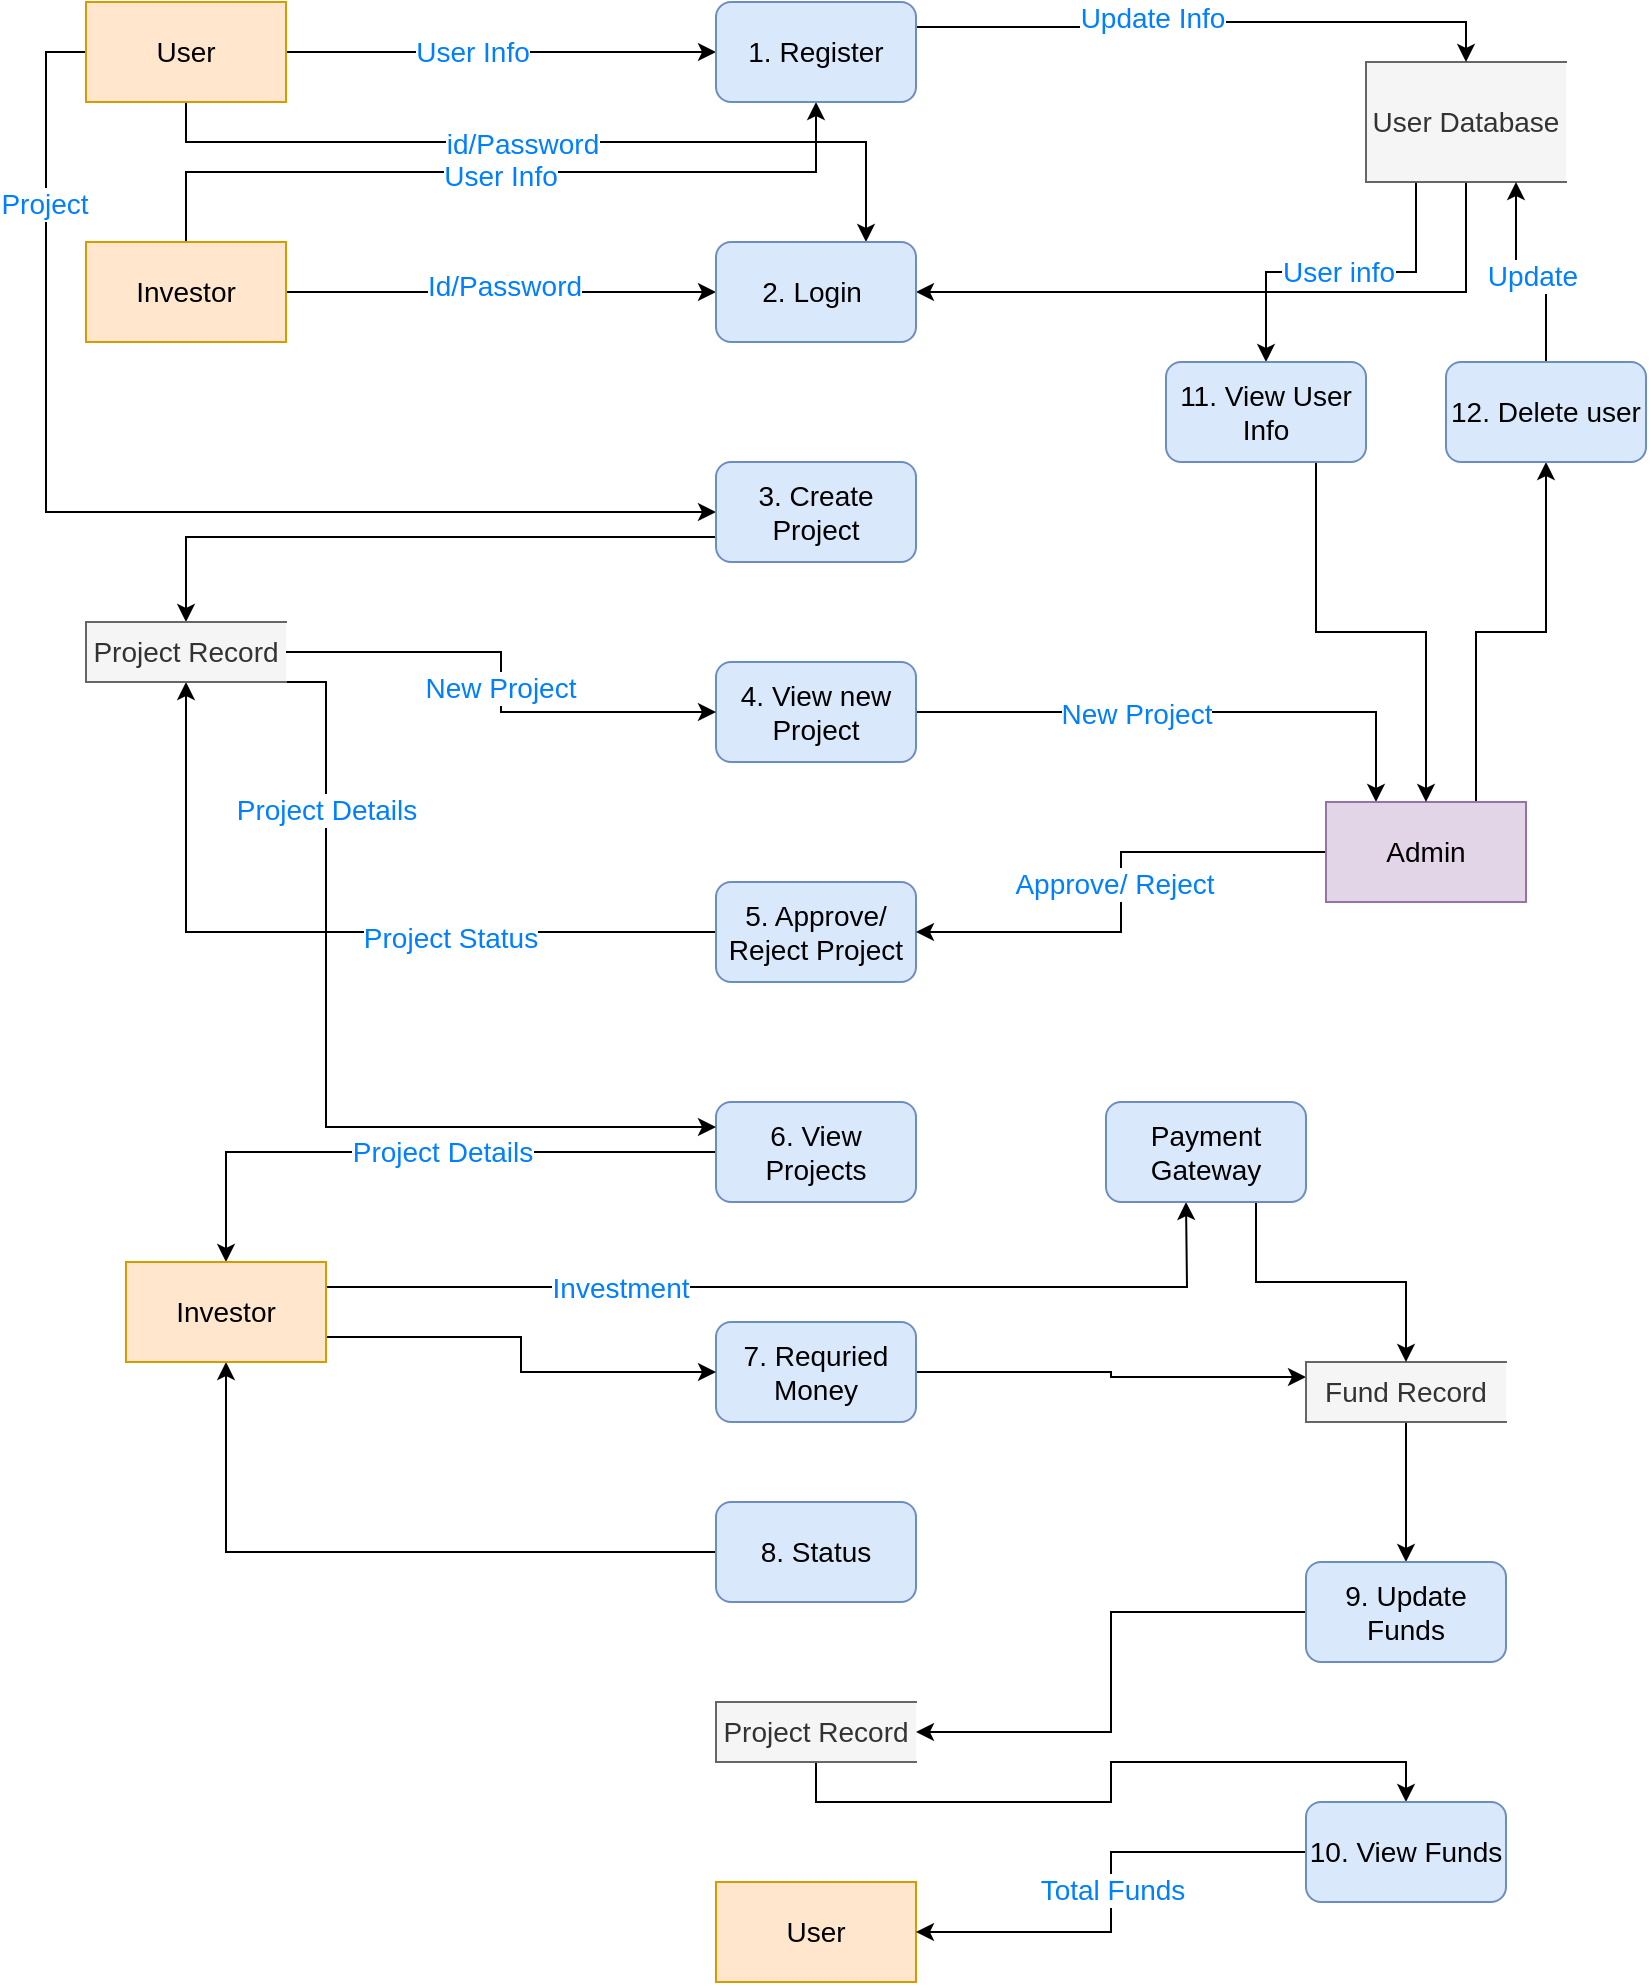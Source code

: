 <mxfile version="24.2.3" type="device">
  <diagram name="Page-1" id="hC_dS3WU4z2EBYXkW7_2">
    <mxGraphModel dx="1050" dy="522" grid="0" gridSize="10" guides="1" tooltips="1" connect="1" arrows="1" fold="1" page="1" pageScale="1" pageWidth="850" pageHeight="1100" math="0" shadow="0">
      <root>
        <mxCell id="0" />
        <mxCell id="1" parent="0" />
        <mxCell id="qhe81xx8y5uv3vRhweT2-10" style="edgeStyle=orthogonalEdgeStyle;rounded=0;orthogonalLoop=1;jettySize=auto;html=1;exitX=1;exitY=0.5;exitDx=0;exitDy=0;fontSize=14;fontColor=#007FFF;" parent="1" source="ym1fQNykqVUtooWXVhN--1" target="ym1fQNykqVUtooWXVhN--6" edge="1">
          <mxGeometry relative="1" as="geometry" />
        </mxCell>
        <mxCell id="qhe81xx8y5uv3vRhweT2-11" value="User Info" style="edgeLabel;html=1;align=center;verticalAlign=middle;resizable=0;points=[];fontSize=14;fontColor=#007FFF;" parent="qhe81xx8y5uv3vRhweT2-10" vertex="1" connectable="0">
          <mxGeometry x="-0.141" y="-5" relative="1" as="geometry">
            <mxPoint y="-5" as="offset" />
          </mxGeometry>
        </mxCell>
        <mxCell id="qhe81xx8y5uv3vRhweT2-20" style="edgeStyle=orthogonalEdgeStyle;rounded=0;orthogonalLoop=1;jettySize=auto;html=1;exitX=0.5;exitY=1;exitDx=0;exitDy=0;entryX=0.75;entryY=0;entryDx=0;entryDy=0;fontSize=14;fontColor=#007FFF;" parent="1" source="ym1fQNykqVUtooWXVhN--1" target="ym1fQNykqVUtooWXVhN--7" edge="1">
          <mxGeometry relative="1" as="geometry">
            <Array as="points">
              <mxPoint x="110" y="150" />
              <mxPoint x="450" y="150" />
            </Array>
          </mxGeometry>
        </mxCell>
        <mxCell id="qhe81xx8y5uv3vRhweT2-21" value="id/Password" style="edgeLabel;html=1;align=center;verticalAlign=middle;resizable=0;points=[];fontSize=14;fontColor=#007FFF;" parent="qhe81xx8y5uv3vRhweT2-20" vertex="1" connectable="0">
          <mxGeometry x="-0.084" y="-1" relative="1" as="geometry">
            <mxPoint as="offset" />
          </mxGeometry>
        </mxCell>
        <mxCell id="qhe81xx8y5uv3vRhweT2-23" style="edgeStyle=orthogonalEdgeStyle;rounded=0;orthogonalLoop=1;jettySize=auto;html=1;exitX=0;exitY=0.5;exitDx=0;exitDy=0;entryX=0;entryY=0.5;entryDx=0;entryDy=0;fontSize=14;fontColor=#007FFF;" parent="1" source="ym1fQNykqVUtooWXVhN--1" target="ym1fQNykqVUtooWXVhN--8" edge="1">
          <mxGeometry relative="1" as="geometry" />
        </mxCell>
        <mxCell id="qhe81xx8y5uv3vRhweT2-24" value="Project" style="edgeLabel;html=1;align=center;verticalAlign=middle;resizable=0;points=[];fontSize=14;fontColor=#007FFF;" parent="qhe81xx8y5uv3vRhweT2-23" vertex="1" connectable="0">
          <mxGeometry x="-0.578" y="-1" relative="1" as="geometry">
            <mxPoint y="-28" as="offset" />
          </mxGeometry>
        </mxCell>
        <mxCell id="ym1fQNykqVUtooWXVhN--1" value="User" style="html=1;dashed=0;whiteSpace=wrap;labelBackgroundColor=none;rounded=0;fontSize=14;fillColor=#ffe6cc;strokeColor=#d79b00;" parent="1" vertex="1">
          <mxGeometry x="60" y="80" width="100" height="50" as="geometry" />
        </mxCell>
        <mxCell id="qhe81xx8y5uv3vRhweT2-14" style="edgeStyle=orthogonalEdgeStyle;rounded=0;orthogonalLoop=1;jettySize=auto;html=1;exitX=0.5;exitY=0;exitDx=0;exitDy=0;entryX=0.5;entryY=1;entryDx=0;entryDy=0;fontSize=14;fontColor=#007FFF;" parent="1" source="ym1fQNykqVUtooWXVhN--2" target="ym1fQNykqVUtooWXVhN--6" edge="1">
          <mxGeometry relative="1" as="geometry" />
        </mxCell>
        <mxCell id="qhe81xx8y5uv3vRhweT2-15" value="User Info" style="edgeLabel;html=1;align=center;verticalAlign=middle;resizable=0;points=[];fontSize=14;fontColor=#007FFF;" parent="qhe81xx8y5uv3vRhweT2-14" vertex="1" connectable="0">
          <mxGeometry x="-0.004" y="-2" relative="1" as="geometry">
            <mxPoint as="offset" />
          </mxGeometry>
        </mxCell>
        <mxCell id="qhe81xx8y5uv3vRhweT2-17" style="edgeStyle=orthogonalEdgeStyle;rounded=0;orthogonalLoop=1;jettySize=auto;html=1;exitX=1;exitY=0.5;exitDx=0;exitDy=0;entryX=0;entryY=0.5;entryDx=0;entryDy=0;fontSize=14;fontColor=#007FFF;" parent="1" source="ym1fQNykqVUtooWXVhN--2" target="ym1fQNykqVUtooWXVhN--7" edge="1">
          <mxGeometry relative="1" as="geometry" />
        </mxCell>
        <mxCell id="qhe81xx8y5uv3vRhweT2-18" value="Id/Password" style="edgeLabel;html=1;align=center;verticalAlign=middle;resizable=0;points=[];fontSize=14;fontColor=#007FFF;" parent="qhe81xx8y5uv3vRhweT2-17" vertex="1" connectable="0">
          <mxGeometry x="0.014" y="3" relative="1" as="geometry">
            <mxPoint as="offset" />
          </mxGeometry>
        </mxCell>
        <mxCell id="ym1fQNykqVUtooWXVhN--2" value="Investor" style="html=1;dashed=0;whiteSpace=wrap;labelBackgroundColor=none;rounded=0;fontSize=14;fillColor=#ffe6cc;strokeColor=#d79b00;" parent="1" vertex="1">
          <mxGeometry x="60" y="200" width="100" height="50" as="geometry" />
        </mxCell>
        <mxCell id="qhe81xx8y5uv3vRhweT2-22" style="edgeStyle=orthogonalEdgeStyle;rounded=0;orthogonalLoop=1;jettySize=auto;html=1;exitX=0.5;exitY=1;exitDx=0;exitDy=0;entryX=1;entryY=0.5;entryDx=0;entryDy=0;fontSize=14;fontColor=#007FFF;" parent="1" source="ym1fQNykqVUtooWXVhN--3" target="ym1fQNykqVUtooWXVhN--7" edge="1">
          <mxGeometry relative="1" as="geometry" />
        </mxCell>
        <mxCell id="qhe81xx8y5uv3vRhweT2-34" style="edgeStyle=orthogonalEdgeStyle;rounded=0;orthogonalLoop=1;jettySize=auto;html=1;exitX=0.25;exitY=1;exitDx=0;exitDy=0;fontSize=14;fontColor=#007FFF;" parent="1" source="ym1fQNykqVUtooWXVhN--3" target="qhe81xx8y5uv3vRhweT2-8" edge="1">
          <mxGeometry relative="1" as="geometry" />
        </mxCell>
        <mxCell id="qhe81xx8y5uv3vRhweT2-35" value="User info" style="edgeLabel;html=1;align=center;verticalAlign=middle;resizable=0;points=[];fontSize=14;fontColor=#007FFF;" parent="qhe81xx8y5uv3vRhweT2-34" vertex="1" connectable="0">
          <mxGeometry x="0.022" relative="1" as="geometry">
            <mxPoint as="offset" />
          </mxGeometry>
        </mxCell>
        <mxCell id="ym1fQNykqVUtooWXVhN--3" value="User Database" style="html=1;dashed=0;whiteSpace=wrap;shape=partialRectangle;right=0;labelBackgroundColor=none;rounded=1;fontSize=14;fontColor=#333333;fillColor=#f5f5f5;strokeColor=#666666;" parent="1" vertex="1">
          <mxGeometry x="700" y="110" width="100" height="60" as="geometry" />
        </mxCell>
        <mxCell id="qhe81xx8y5uv3vRhweT2-12" style="edgeStyle=orthogonalEdgeStyle;rounded=0;orthogonalLoop=1;jettySize=auto;html=1;exitX=1;exitY=0.25;exitDx=0;exitDy=0;entryX=0.5;entryY=0;entryDx=0;entryDy=0;fontSize=14;fontColor=#007FFF;" parent="1" source="ym1fQNykqVUtooWXVhN--6" target="ym1fQNykqVUtooWXVhN--3" edge="1">
          <mxGeometry relative="1" as="geometry" />
        </mxCell>
        <mxCell id="qhe81xx8y5uv3vRhweT2-13" value="Update Info" style="edgeLabel;html=1;align=center;verticalAlign=middle;resizable=0;points=[];fontSize=14;fontColor=#007FFF;" parent="qhe81xx8y5uv3vRhweT2-12" vertex="1" connectable="0">
          <mxGeometry x="-0.194" y="2" relative="1" as="geometry">
            <mxPoint as="offset" />
          </mxGeometry>
        </mxCell>
        <mxCell id="ym1fQNykqVUtooWXVhN--6" value="1. Register" style="html=1;dashed=0;whiteSpace=wrap;rounded=1;fontSize=14;fillColor=#dae8fc;strokeColor=#6c8ebf;" parent="1" vertex="1">
          <mxGeometry x="375" y="80" width="100" height="50" as="geometry" />
        </mxCell>
        <mxCell id="ym1fQNykqVUtooWXVhN--7" value="2. Login&amp;nbsp;" style="html=1;dashed=0;whiteSpace=wrap;rounded=1;fontSize=14;fillColor=#dae8fc;strokeColor=#6c8ebf;" parent="1" vertex="1">
          <mxGeometry x="375" y="200" width="100" height="50" as="geometry" />
        </mxCell>
        <mxCell id="qhe81xx8y5uv3vRhweT2-25" style="edgeStyle=orthogonalEdgeStyle;rounded=0;orthogonalLoop=1;jettySize=auto;html=1;exitX=0;exitY=0.75;exitDx=0;exitDy=0;entryX=0.5;entryY=0;entryDx=0;entryDy=0;fontSize=14;fontColor=#007FFF;" parent="1" source="ym1fQNykqVUtooWXVhN--8" target="qhe81xx8y5uv3vRhweT2-1" edge="1">
          <mxGeometry relative="1" as="geometry" />
        </mxCell>
        <mxCell id="ym1fQNykqVUtooWXVhN--8" value="3. Create Project" style="html=1;dashed=0;whiteSpace=wrap;rounded=1;fontSize=14;fillColor=#dae8fc;strokeColor=#6c8ebf;" parent="1" vertex="1">
          <mxGeometry x="375" y="310" width="100" height="50" as="geometry" />
        </mxCell>
        <mxCell id="qhe81xx8y5uv3vRhweT2-28" style="edgeStyle=orthogonalEdgeStyle;rounded=0;orthogonalLoop=1;jettySize=auto;html=1;exitX=1;exitY=0.5;exitDx=0;exitDy=0;entryX=0.25;entryY=0;entryDx=0;entryDy=0;fontSize=14;fontColor=#007FFF;" parent="1" source="ym1fQNykqVUtooWXVhN--9" target="qhe81xx8y5uv3vRhweT2-7" edge="1">
          <mxGeometry relative="1" as="geometry" />
        </mxCell>
        <mxCell id="qhe81xx8y5uv3vRhweT2-29" value="New Project" style="edgeLabel;html=1;align=center;verticalAlign=middle;resizable=0;points=[];fontSize=14;fontColor=#007FFF;" parent="qhe81xx8y5uv3vRhweT2-28" vertex="1" connectable="0">
          <mxGeometry x="-0.203" y="-1" relative="1" as="geometry">
            <mxPoint as="offset" />
          </mxGeometry>
        </mxCell>
        <mxCell id="ym1fQNykqVUtooWXVhN--9" value="4. View new Project" style="html=1;dashed=0;whiteSpace=wrap;rounded=1;fontSize=14;fillColor=#dae8fc;strokeColor=#6c8ebf;" parent="1" vertex="1">
          <mxGeometry x="375" y="410" width="100" height="50" as="geometry" />
        </mxCell>
        <mxCell id="qhe81xx8y5uv3vRhweT2-39" style="edgeStyle=orthogonalEdgeStyle;rounded=0;orthogonalLoop=1;jettySize=auto;html=1;exitX=0;exitY=0.5;exitDx=0;exitDy=0;entryX=0.5;entryY=1;entryDx=0;entryDy=0;fontSize=14;fontColor=#007FFF;" parent="1" source="ym1fQNykqVUtooWXVhN--10" target="qhe81xx8y5uv3vRhweT2-1" edge="1">
          <mxGeometry relative="1" as="geometry" />
        </mxCell>
        <mxCell id="qhe81xx8y5uv3vRhweT2-40" value="Project Status" style="edgeLabel;html=1;align=center;verticalAlign=middle;resizable=0;points=[];fontSize=14;fontColor=#007FFF;" parent="qhe81xx8y5uv3vRhweT2-39" vertex="1" connectable="0">
          <mxGeometry x="-0.321" y="3" relative="1" as="geometry">
            <mxPoint x="-1" as="offset" />
          </mxGeometry>
        </mxCell>
        <mxCell id="ym1fQNykqVUtooWXVhN--10" value="5. Approve/ Reject Project" style="html=1;dashed=0;whiteSpace=wrap;rounded=1;fontSize=14;fillColor=#dae8fc;strokeColor=#6c8ebf;" parent="1" vertex="1">
          <mxGeometry x="375" y="520" width="100" height="50" as="geometry" />
        </mxCell>
        <mxCell id="qhe81xx8y5uv3vRhweT2-43" style="edgeStyle=orthogonalEdgeStyle;rounded=0;orthogonalLoop=1;jettySize=auto;html=1;exitX=0;exitY=0.5;exitDx=0;exitDy=0;entryX=0.5;entryY=0;entryDx=0;entryDy=0;fontSize=14;fontColor=#007FFF;" parent="1" source="ym1fQNykqVUtooWXVhN--11" target="qhe81xx8y5uv3vRhweT2-3" edge="1">
          <mxGeometry relative="1" as="geometry" />
        </mxCell>
        <mxCell id="qhe81xx8y5uv3vRhweT2-44" value="Project Details" style="edgeLabel;html=1;align=center;verticalAlign=middle;resizable=0;points=[];fontSize=14;fontColor=#007FFF;" parent="qhe81xx8y5uv3vRhweT2-43" vertex="1" connectable="0">
          <mxGeometry x="-0.082" relative="1" as="geometry">
            <mxPoint as="offset" />
          </mxGeometry>
        </mxCell>
        <mxCell id="ym1fQNykqVUtooWXVhN--11" value="6. View Projects" style="html=1;dashed=0;whiteSpace=wrap;rounded=1;fontSize=14;fillColor=#dae8fc;strokeColor=#6c8ebf;" parent="1" vertex="1">
          <mxGeometry x="375" y="630" width="100" height="50" as="geometry" />
        </mxCell>
        <mxCell id="qhe81xx8y5uv3vRhweT2-49" style="edgeStyle=orthogonalEdgeStyle;rounded=0;orthogonalLoop=1;jettySize=auto;html=1;exitX=1;exitY=0.5;exitDx=0;exitDy=0;entryX=0;entryY=0.25;entryDx=0;entryDy=0;fontSize=14;fontColor=#007FFF;" parent="1" source="ym1fQNykqVUtooWXVhN--12" target="qhe81xx8y5uv3vRhweT2-48" edge="1">
          <mxGeometry relative="1" as="geometry" />
        </mxCell>
        <mxCell id="ym1fQNykqVUtooWXVhN--12" value="7. Requried Money" style="html=1;dashed=0;whiteSpace=wrap;rounded=1;fontSize=14;fillColor=#dae8fc;strokeColor=#6c8ebf;" parent="1" vertex="1">
          <mxGeometry x="375" y="740" width="100" height="50" as="geometry" />
        </mxCell>
        <mxCell id="qhe81xx8y5uv3vRhweT2-62" style="edgeStyle=orthogonalEdgeStyle;rounded=0;orthogonalLoop=1;jettySize=auto;html=1;exitX=0;exitY=0.5;exitDx=0;exitDy=0;entryX=0.5;entryY=1;entryDx=0;entryDy=0;fontSize=14;fontColor=#007FFF;" parent="1" source="ym1fQNykqVUtooWXVhN--13" target="qhe81xx8y5uv3vRhweT2-3" edge="1">
          <mxGeometry relative="1" as="geometry" />
        </mxCell>
        <mxCell id="ym1fQNykqVUtooWXVhN--13" value="8. Status" style="html=1;dashed=0;whiteSpace=wrap;rounded=1;fontSize=14;fillColor=#dae8fc;strokeColor=#6c8ebf;" parent="1" vertex="1">
          <mxGeometry x="375" y="830" width="100" height="50" as="geometry" />
        </mxCell>
        <mxCell id="qhe81xx8y5uv3vRhweT2-26" style="edgeStyle=orthogonalEdgeStyle;rounded=0;orthogonalLoop=1;jettySize=auto;html=1;exitX=1;exitY=0.5;exitDx=0;exitDy=0;entryX=0;entryY=0.5;entryDx=0;entryDy=0;fontSize=14;fontColor=#007FFF;" parent="1" source="qhe81xx8y5uv3vRhweT2-1" target="ym1fQNykqVUtooWXVhN--9" edge="1">
          <mxGeometry relative="1" as="geometry" />
        </mxCell>
        <mxCell id="qhe81xx8y5uv3vRhweT2-27" value="New Project" style="edgeLabel;html=1;align=center;verticalAlign=middle;resizable=0;points=[];fontSize=14;fontColor=#007FFF;" parent="qhe81xx8y5uv3vRhweT2-26" vertex="1" connectable="0">
          <mxGeometry x="0.019" y="-1" relative="1" as="geometry">
            <mxPoint as="offset" />
          </mxGeometry>
        </mxCell>
        <mxCell id="qhe81xx8y5uv3vRhweT2-41" style="edgeStyle=orthogonalEdgeStyle;rounded=0;orthogonalLoop=1;jettySize=auto;html=1;exitX=0.75;exitY=1;exitDx=0;exitDy=0;entryX=0;entryY=0.25;entryDx=0;entryDy=0;fontSize=14;fontColor=#007FFF;" parent="1" source="qhe81xx8y5uv3vRhweT2-1" target="ym1fQNykqVUtooWXVhN--11" edge="1">
          <mxGeometry relative="1" as="geometry">
            <Array as="points">
              <mxPoint x="180" y="420" />
              <mxPoint x="180" y="642" />
            </Array>
          </mxGeometry>
        </mxCell>
        <mxCell id="qhe81xx8y5uv3vRhweT2-42" value="Project Details" style="edgeLabel;html=1;align=center;verticalAlign=middle;resizable=0;points=[];fontSize=14;fontColor=#007FFF;" parent="qhe81xx8y5uv3vRhweT2-41" vertex="1" connectable="0">
          <mxGeometry x="-0.529" relative="1" as="geometry">
            <mxPoint as="offset" />
          </mxGeometry>
        </mxCell>
        <mxCell id="qhe81xx8y5uv3vRhweT2-1" value="Project Record" style="html=1;dashed=0;whiteSpace=wrap;shape=partialRectangle;right=0;fontSize=14;fontColor=#333333;fillColor=#f5f5f5;strokeColor=#666666;" parent="1" vertex="1">
          <mxGeometry x="60" y="390" width="100" height="30" as="geometry" />
        </mxCell>
        <mxCell id="qhe81xx8y5uv3vRhweT2-60" style="edgeStyle=orthogonalEdgeStyle;rounded=0;orthogonalLoop=1;jettySize=auto;html=1;exitX=0.5;exitY=1;exitDx=0;exitDy=0;fontSize=14;fontColor=#007FFF;" parent="1" source="qhe81xx8y5uv3vRhweT2-2" target="qhe81xx8y5uv3vRhweT2-5" edge="1">
          <mxGeometry relative="1" as="geometry" />
        </mxCell>
        <mxCell id="qhe81xx8y5uv3vRhweT2-2" value="Project Record" style="html=1;dashed=0;whiteSpace=wrap;shape=partialRectangle;right=0;fontSize=14;fontColor=#333333;fillColor=#f5f5f5;strokeColor=#666666;" parent="1" vertex="1">
          <mxGeometry x="375" y="930" width="100" height="30" as="geometry" />
        </mxCell>
        <mxCell id="qhe81xx8y5uv3vRhweT2-45" style="edgeStyle=orthogonalEdgeStyle;rounded=0;orthogonalLoop=1;jettySize=auto;html=1;exitX=1;exitY=0.75;exitDx=0;exitDy=0;entryX=0;entryY=0.5;entryDx=0;entryDy=0;fontSize=14;fontColor=#007FFF;" parent="1" source="qhe81xx8y5uv3vRhweT2-3" target="ym1fQNykqVUtooWXVhN--12" edge="1">
          <mxGeometry relative="1" as="geometry" />
        </mxCell>
        <mxCell id="qhe81xx8y5uv3vRhweT2-54" style="edgeStyle=orthogonalEdgeStyle;rounded=0;orthogonalLoop=1;jettySize=auto;html=1;exitX=1;exitY=0.25;exitDx=0;exitDy=0;fontSize=14;fontColor=#007FFF;" parent="1" source="qhe81xx8y5uv3vRhweT2-3" edge="1">
          <mxGeometry relative="1" as="geometry">
            <mxPoint x="610" y="680.0" as="targetPoint" />
          </mxGeometry>
        </mxCell>
        <mxCell id="qhe81xx8y5uv3vRhweT2-57" value="Investment" style="edgeLabel;html=1;align=center;verticalAlign=middle;resizable=0;points=[];fontSize=14;fontColor=#007FFF;" parent="qhe81xx8y5uv3vRhweT2-54" vertex="1" connectable="0">
          <mxGeometry x="-0.38" relative="1" as="geometry">
            <mxPoint as="offset" />
          </mxGeometry>
        </mxCell>
        <mxCell id="qhe81xx8y5uv3vRhweT2-3" value="Investor" style="html=1;dashed=0;whiteSpace=wrap;labelBackgroundColor=none;rounded=0;fontSize=14;fillColor=#ffe6cc;strokeColor=#d79b00;" parent="1" vertex="1">
          <mxGeometry x="80" y="710" width="100" height="50" as="geometry" />
        </mxCell>
        <mxCell id="qhe81xx8y5uv3vRhweT2-4" value="User" style="html=1;dashed=0;whiteSpace=wrap;labelBackgroundColor=none;rounded=0;fontSize=14;fillColor=#ffe6cc;strokeColor=#d79b00;" parent="1" vertex="1">
          <mxGeometry x="375" y="1020" width="100" height="50" as="geometry" />
        </mxCell>
        <mxCell id="qhe81xx8y5uv3vRhweT2-58" style="edgeStyle=orthogonalEdgeStyle;rounded=0;orthogonalLoop=1;jettySize=auto;html=1;exitX=0;exitY=0.5;exitDx=0;exitDy=0;entryX=1;entryY=0.5;entryDx=0;entryDy=0;fontSize=14;fontColor=#007FFF;" parent="1" source="qhe81xx8y5uv3vRhweT2-5" target="qhe81xx8y5uv3vRhweT2-4" edge="1">
          <mxGeometry relative="1" as="geometry" />
        </mxCell>
        <mxCell id="qhe81xx8y5uv3vRhweT2-59" value="Total Funds" style="edgeLabel;html=1;align=center;verticalAlign=middle;resizable=0;points=[];fontSize=14;fontColor=#007FFF;" parent="qhe81xx8y5uv3vRhweT2-58" vertex="1" connectable="0">
          <mxGeometry x="-0.003" relative="1" as="geometry">
            <mxPoint y="-1" as="offset" />
          </mxGeometry>
        </mxCell>
        <mxCell id="qhe81xx8y5uv3vRhweT2-5" value="10. View Funds" style="html=1;dashed=0;whiteSpace=wrap;rounded=1;fontSize=14;fillColor=#dae8fc;strokeColor=#6c8ebf;" parent="1" vertex="1">
          <mxGeometry x="670" y="980" width="100" height="50" as="geometry" />
        </mxCell>
        <mxCell id="qhe81xx8y5uv3vRhweT2-51" style="edgeStyle=orthogonalEdgeStyle;rounded=0;orthogonalLoop=1;jettySize=auto;html=1;exitX=0.5;exitY=0;exitDx=0;exitDy=0;entryX=0.5;entryY=1;entryDx=0;entryDy=0;startArrow=classic;startFill=1;endArrow=none;endFill=0;fontSize=14;fontColor=#007FFF;" parent="1" source="qhe81xx8y5uv3vRhweT2-6" target="qhe81xx8y5uv3vRhweT2-48" edge="1">
          <mxGeometry relative="1" as="geometry" />
        </mxCell>
        <mxCell id="qhe81xx8y5uv3vRhweT2-61" style="edgeStyle=orthogonalEdgeStyle;rounded=0;orthogonalLoop=1;jettySize=auto;html=1;exitX=0;exitY=0.5;exitDx=0;exitDy=0;entryX=1;entryY=0.5;entryDx=0;entryDy=0;fontSize=14;fontColor=#007FFF;" parent="1" source="qhe81xx8y5uv3vRhweT2-6" target="qhe81xx8y5uv3vRhweT2-2" edge="1">
          <mxGeometry relative="1" as="geometry" />
        </mxCell>
        <mxCell id="qhe81xx8y5uv3vRhweT2-6" value="9. Update Funds" style="html=1;dashed=0;whiteSpace=wrap;rounded=1;fontSize=14;fillColor=#dae8fc;strokeColor=#6c8ebf;" parent="1" vertex="1">
          <mxGeometry x="670" y="860" width="100" height="50" as="geometry" />
        </mxCell>
        <mxCell id="qhe81xx8y5uv3vRhweT2-30" style="edgeStyle=orthogonalEdgeStyle;rounded=0;orthogonalLoop=1;jettySize=auto;html=1;exitX=0;exitY=0.5;exitDx=0;exitDy=0;entryX=1;entryY=0.5;entryDx=0;entryDy=0;fontSize=14;fontColor=#007FFF;" parent="1" source="qhe81xx8y5uv3vRhweT2-7" target="ym1fQNykqVUtooWXVhN--10" edge="1">
          <mxGeometry relative="1" as="geometry" />
        </mxCell>
        <mxCell id="qhe81xx8y5uv3vRhweT2-31" value="Approve/ Reject" style="edgeLabel;html=1;align=center;verticalAlign=middle;resizable=0;points=[];fontSize=14;fontColor=#007FFF;" parent="qhe81xx8y5uv3vRhweT2-30" vertex="1" connectable="0">
          <mxGeometry x="-0.032" y="-4" relative="1" as="geometry">
            <mxPoint as="offset" />
          </mxGeometry>
        </mxCell>
        <mxCell id="qhe81xx8y5uv3vRhweT2-33" style="edgeStyle=orthogonalEdgeStyle;rounded=0;orthogonalLoop=1;jettySize=auto;html=1;exitX=0.75;exitY=0;exitDx=0;exitDy=0;entryX=0.5;entryY=1;entryDx=0;entryDy=0;fontSize=14;fontColor=#007FFF;" parent="1" source="qhe81xx8y5uv3vRhweT2-7" target="qhe81xx8y5uv3vRhweT2-9" edge="1">
          <mxGeometry relative="1" as="geometry" />
        </mxCell>
        <mxCell id="qhe81xx8y5uv3vRhweT2-7" value="Admin" style="html=1;dashed=0;whiteSpace=wrap;fontSize=14;fillColor=#e1d5e7;strokeColor=#9673a6;" parent="1" vertex="1">
          <mxGeometry x="680" y="480" width="100" height="50" as="geometry" />
        </mxCell>
        <mxCell id="qhe81xx8y5uv3vRhweT2-32" style="edgeStyle=orthogonalEdgeStyle;rounded=0;orthogonalLoop=1;jettySize=auto;html=1;exitX=0.75;exitY=1;exitDx=0;exitDy=0;entryX=0.5;entryY=0;entryDx=0;entryDy=0;fontSize=14;fontColor=#007FFF;" parent="1" source="qhe81xx8y5uv3vRhweT2-8" target="qhe81xx8y5uv3vRhweT2-7" edge="1">
          <mxGeometry relative="1" as="geometry" />
        </mxCell>
        <mxCell id="qhe81xx8y5uv3vRhweT2-8" value="11. View User Info" style="html=1;dashed=0;whiteSpace=wrap;rounded=1;fontSize=14;fillColor=#dae8fc;strokeColor=#6c8ebf;" parent="1" vertex="1">
          <mxGeometry x="600" y="260" width="100" height="50" as="geometry" />
        </mxCell>
        <mxCell id="qhe81xx8y5uv3vRhweT2-37" style="edgeStyle=orthogonalEdgeStyle;rounded=0;orthogonalLoop=1;jettySize=auto;html=1;exitX=0.5;exitY=0;exitDx=0;exitDy=0;entryX=0.75;entryY=1;entryDx=0;entryDy=0;fontSize=14;fontColor=#007FFF;" parent="1" source="qhe81xx8y5uv3vRhweT2-9" target="ym1fQNykqVUtooWXVhN--3" edge="1">
          <mxGeometry relative="1" as="geometry" />
        </mxCell>
        <mxCell id="qhe81xx8y5uv3vRhweT2-38" value="Update" style="edgeLabel;html=1;align=center;verticalAlign=middle;resizable=0;points=[];fontSize=14;fontColor=#007FFF;" parent="qhe81xx8y5uv3vRhweT2-37" vertex="1" connectable="0">
          <mxGeometry x="0.003" y="2" relative="1" as="geometry">
            <mxPoint as="offset" />
          </mxGeometry>
        </mxCell>
        <mxCell id="qhe81xx8y5uv3vRhweT2-9" value="12. Delete user" style="html=1;dashed=0;whiteSpace=wrap;rounded=1;fontSize=14;fillColor=#dae8fc;strokeColor=#6c8ebf;" parent="1" vertex="1">
          <mxGeometry x="740" y="260" width="100" height="50" as="geometry" />
        </mxCell>
        <mxCell id="qhe81xx8y5uv3vRhweT2-48" value="Fund Record" style="html=1;dashed=0;whiteSpace=wrap;shape=partialRectangle;right=0;fontSize=14;fontColor=#333333;fillColor=#f5f5f5;strokeColor=#666666;" parent="1" vertex="1">
          <mxGeometry x="670" y="760" width="100" height="30" as="geometry" />
        </mxCell>
        <mxCell id="qhe81xx8y5uv3vRhweT2-56" style="edgeStyle=orthogonalEdgeStyle;rounded=0;orthogonalLoop=1;jettySize=auto;html=1;exitX=0.75;exitY=1;exitDx=0;exitDy=0;entryX=0.5;entryY=0;entryDx=0;entryDy=0;fontSize=14;fontColor=#007FFF;" parent="1" source="qhe81xx8y5uv3vRhweT2-55" target="qhe81xx8y5uv3vRhweT2-48" edge="1">
          <mxGeometry relative="1" as="geometry" />
        </mxCell>
        <mxCell id="qhe81xx8y5uv3vRhweT2-55" value="Payment Gateway" style="html=1;dashed=0;whiteSpace=wrap;rounded=1;fontSize=14;fillColor=#dae8fc;strokeColor=#6c8ebf;" parent="1" vertex="1">
          <mxGeometry x="570" y="630" width="100" height="50" as="geometry" />
        </mxCell>
      </root>
    </mxGraphModel>
  </diagram>
</mxfile>
